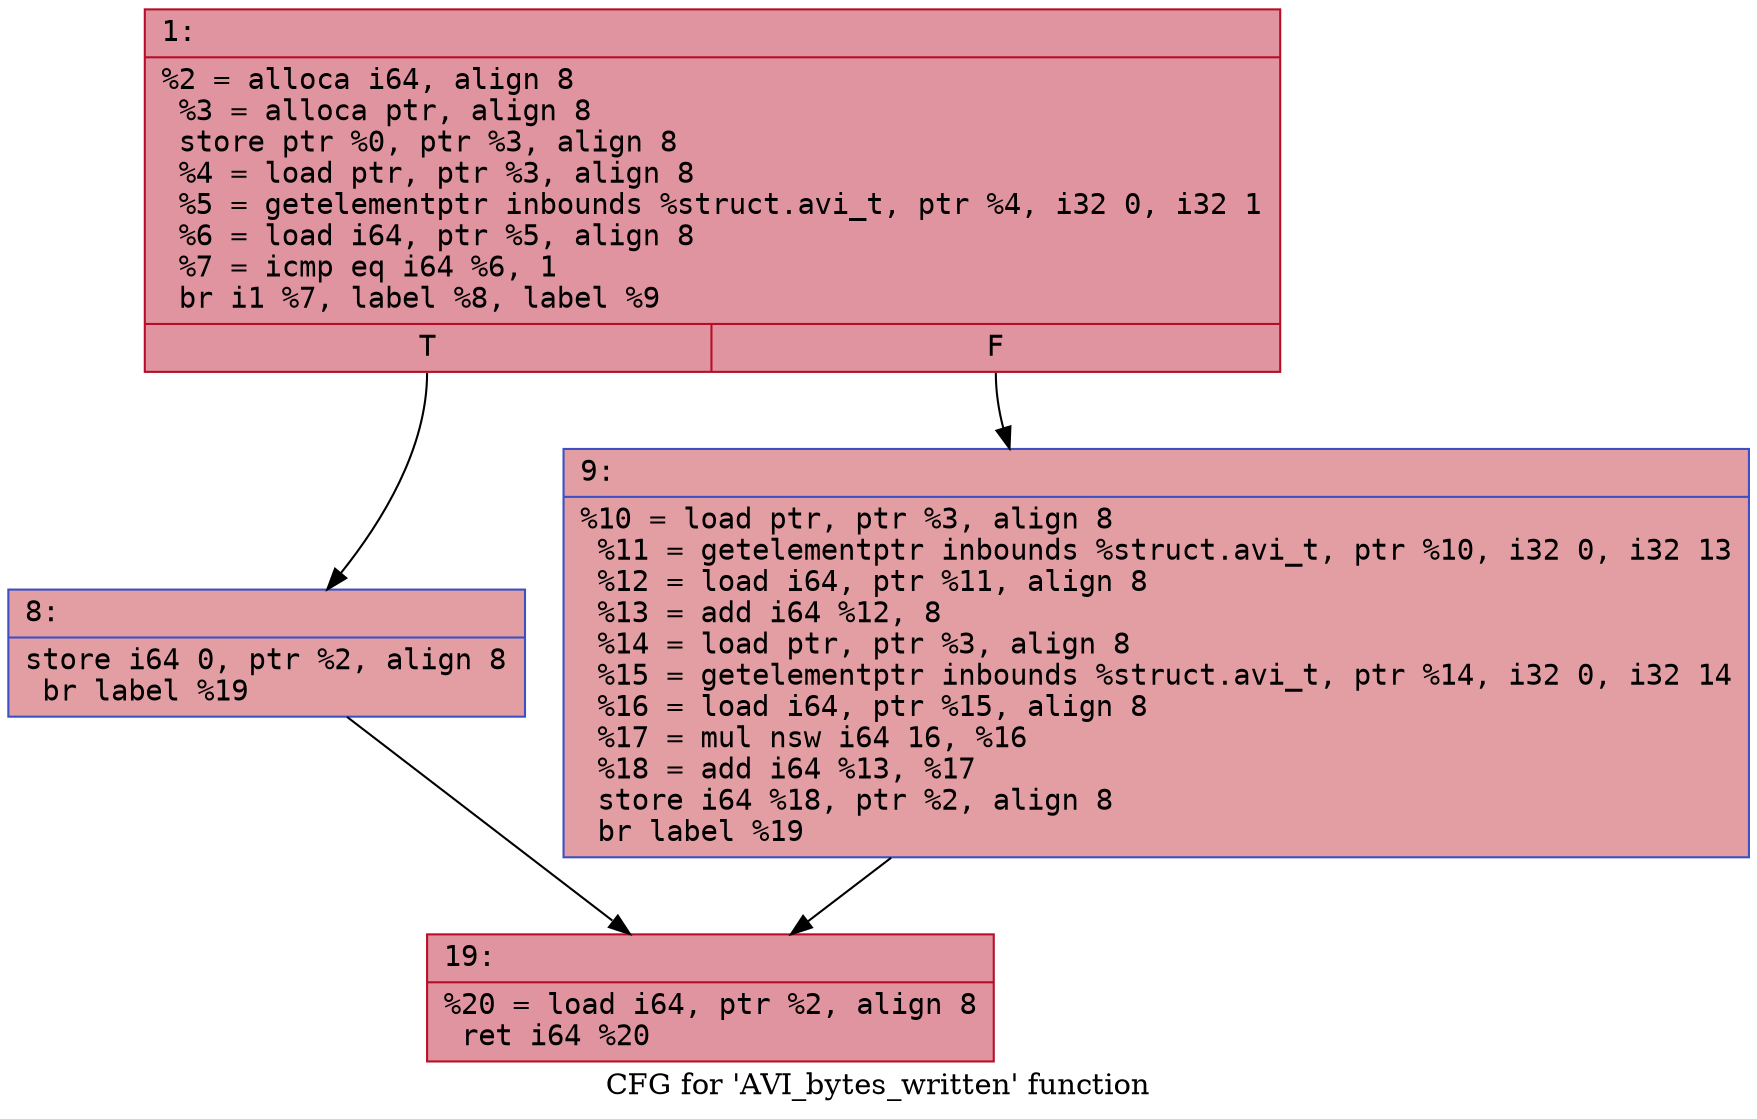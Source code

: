 digraph "CFG for 'AVI_bytes_written' function" {
	label="CFG for 'AVI_bytes_written' function";

	Node0x6000005bfed0 [shape=record,color="#b70d28ff", style=filled, fillcolor="#b70d2870" fontname="Courier",label="{1:\l|  %2 = alloca i64, align 8\l  %3 = alloca ptr, align 8\l  store ptr %0, ptr %3, align 8\l  %4 = load ptr, ptr %3, align 8\l  %5 = getelementptr inbounds %struct.avi_t, ptr %4, i32 0, i32 1\l  %6 = load i64, ptr %5, align 8\l  %7 = icmp eq i64 %6, 1\l  br i1 %7, label %8, label %9\l|{<s0>T|<s1>F}}"];
	Node0x6000005bfed0:s0 -> Node0x6000005bff20[tooltip="1 -> 8\nProbability 50.00%" ];
	Node0x6000005bfed0:s1 -> Node0x6000005bff70[tooltip="1 -> 9\nProbability 50.00%" ];
	Node0x6000005bff20 [shape=record,color="#3d50c3ff", style=filled, fillcolor="#be242e70" fontname="Courier",label="{8:\l|  store i64 0, ptr %2, align 8\l  br label %19\l}"];
	Node0x6000005bff20 -> Node0x6000005a0000[tooltip="8 -> 19\nProbability 100.00%" ];
	Node0x6000005bff70 [shape=record,color="#3d50c3ff", style=filled, fillcolor="#be242e70" fontname="Courier",label="{9:\l|  %10 = load ptr, ptr %3, align 8\l  %11 = getelementptr inbounds %struct.avi_t, ptr %10, i32 0, i32 13\l  %12 = load i64, ptr %11, align 8\l  %13 = add i64 %12, 8\l  %14 = load ptr, ptr %3, align 8\l  %15 = getelementptr inbounds %struct.avi_t, ptr %14, i32 0, i32 14\l  %16 = load i64, ptr %15, align 8\l  %17 = mul nsw i64 16, %16\l  %18 = add i64 %13, %17\l  store i64 %18, ptr %2, align 8\l  br label %19\l}"];
	Node0x6000005bff70 -> Node0x6000005a0000[tooltip="9 -> 19\nProbability 100.00%" ];
	Node0x6000005a0000 [shape=record,color="#b70d28ff", style=filled, fillcolor="#b70d2870" fontname="Courier",label="{19:\l|  %20 = load i64, ptr %2, align 8\l  ret i64 %20\l}"];
}
